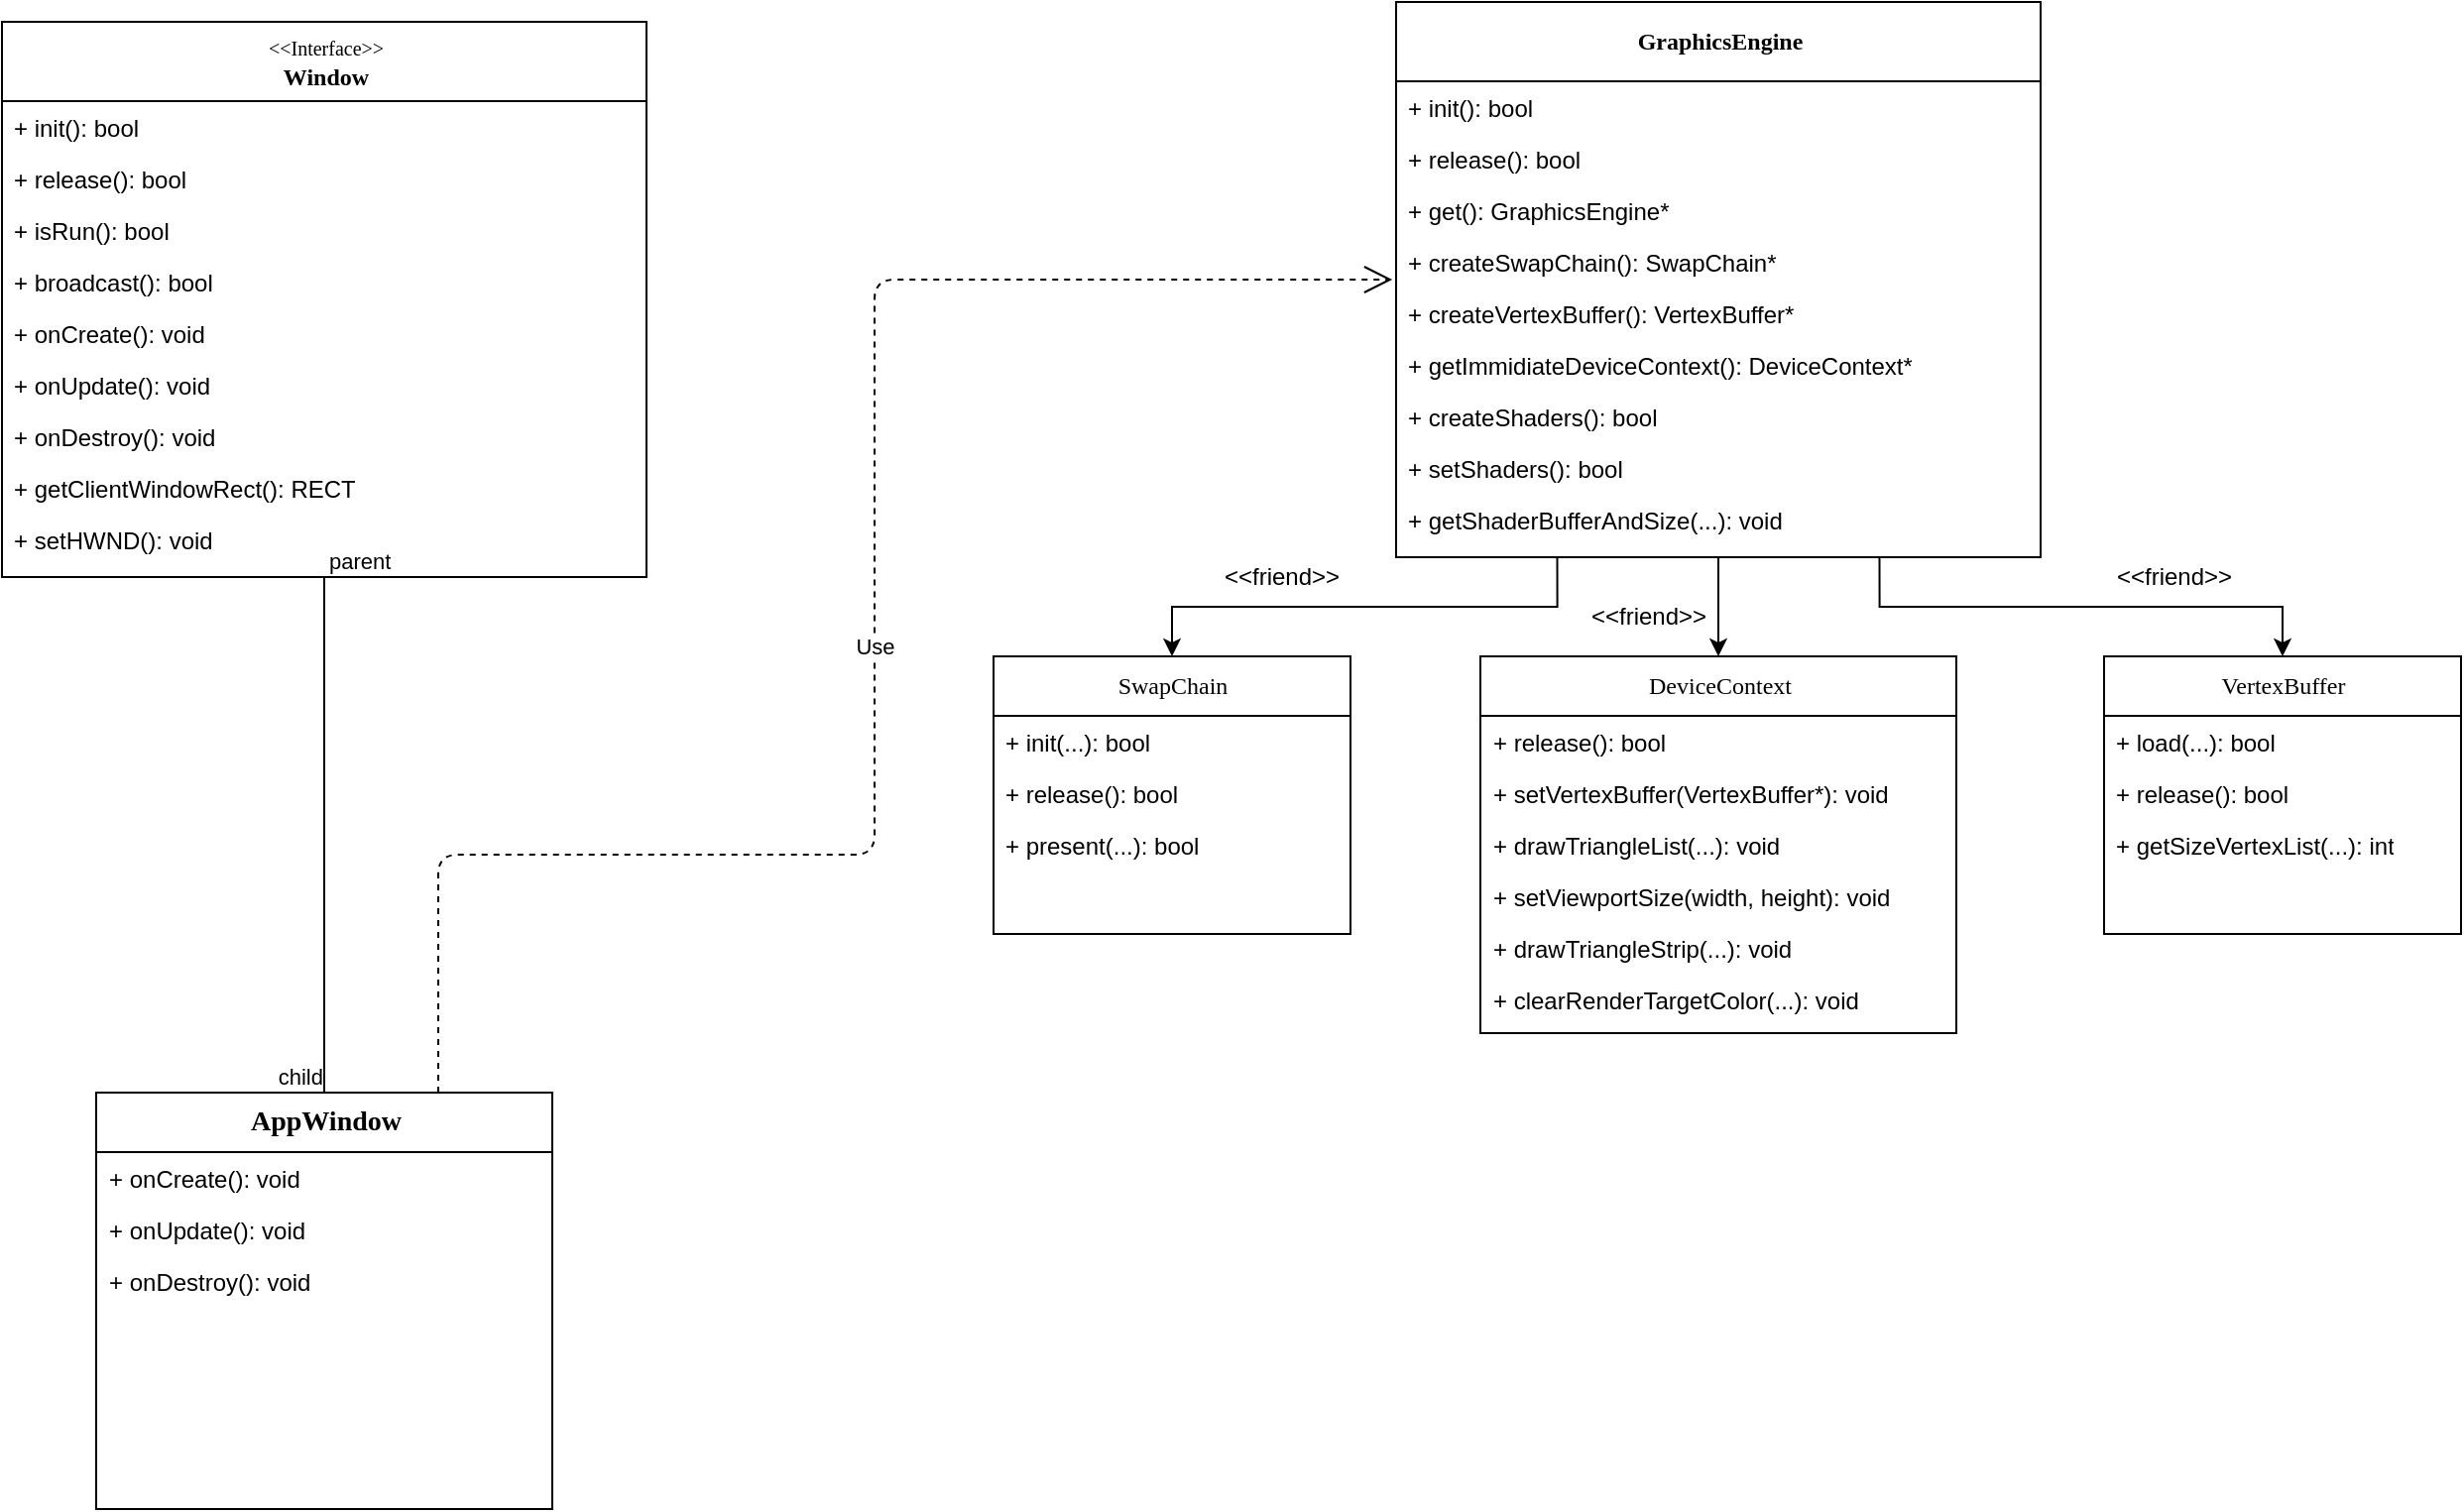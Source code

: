 <mxfile version="13.6.10" type="github"><diagram name="Page-1" id="c4acf3e9-155e-7222-9cf6-157b1a14988f"><mxGraphModel dx="2272" dy="741" grid="1" gridSize="10" guides="1" tooltips="1" connect="1" arrows="1" fold="1" page="1" pageScale="1" pageWidth="850" pageHeight="1100" background="#ffffff" math="0" shadow="0"><root><mxCell id="0"/><mxCell id="1" parent="0"/><mxCell id="E3TtlKwTC4zrlAo2-bGO-26" style="edgeStyle=orthogonalEdgeStyle;rounded=0;orthogonalLoop=1;jettySize=auto;html=1;exitX=0.5;exitY=1;exitDx=0;exitDy=0;entryX=0.5;entryY=0;entryDx=0;entryDy=0;" edge="1" parent="1" source="17acba5748e5396b-30" target="E3TtlKwTC4zrlAo2-bGO-10"><mxGeometry relative="1" as="geometry"/></mxCell><mxCell id="E3TtlKwTC4zrlAo2-bGO-27" style="edgeStyle=orthogonalEdgeStyle;rounded=0;orthogonalLoop=1;jettySize=auto;html=1;exitX=0.25;exitY=1;exitDx=0;exitDy=0;entryX=0.5;entryY=0;entryDx=0;entryDy=0;" edge="1" parent="1" source="17acba5748e5396b-30" target="E3TtlKwTC4zrlAo2-bGO-21"><mxGeometry relative="1" as="geometry"/></mxCell><mxCell id="E3TtlKwTC4zrlAo2-bGO-28" style="edgeStyle=orthogonalEdgeStyle;rounded=0;orthogonalLoop=1;jettySize=auto;html=1;exitX=0.75;exitY=1;exitDx=0;exitDy=0;entryX=0.5;entryY=0;entryDx=0;entryDy=0;" edge="1" parent="1" source="17acba5748e5396b-30" target="17acba5748e5396b-20"><mxGeometry relative="1" as="geometry"/></mxCell><mxCell id="17acba5748e5396b-30" value="&lt;font size=&quot;1&quot;&gt;&lt;b style=&quot;font-size: 12px&quot;&gt;GraphicsEngine&lt;/b&gt;&lt;/font&gt;" style="swimlane;html=1;fontStyle=0;childLayout=stackLayout;horizontal=1;startSize=40;fillColor=none;horizontalStack=0;resizeParent=1;resizeLast=0;collapsible=1;marginBottom=0;swimlaneFillColor=#ffffff;rounded=0;shadow=0;comic=0;labelBackgroundColor=none;strokeWidth=1;fontFamily=Verdana;fontSize=10;align=center;" parent="1" vertex="1"><mxGeometry x="263" y="10" width="325" height="280" as="geometry"/></mxCell><mxCell id="17acba5748e5396b-31" value="+ init(): bool" style="text;html=1;strokeColor=none;fillColor=none;align=left;verticalAlign=top;spacingLeft=4;spacingRight=4;whiteSpace=wrap;overflow=hidden;rotatable=0;points=[[0,0.5],[1,0.5]];portConstraint=eastwest;" parent="17acba5748e5396b-30" vertex="1"><mxGeometry y="40" width="325" height="26" as="geometry"/></mxCell><mxCell id="17acba5748e5396b-32" value="+ release(): bool" style="text;html=1;strokeColor=none;fillColor=none;align=left;verticalAlign=top;spacingLeft=4;spacingRight=4;whiteSpace=wrap;overflow=hidden;rotatable=0;points=[[0,0.5],[1,0.5]];portConstraint=eastwest;" parent="17acba5748e5396b-30" vertex="1"><mxGeometry y="66" width="325" height="26" as="geometry"/></mxCell><mxCell id="17acba5748e5396b-33" value="&lt;div&gt;+ get(): GraphicsEngine*&lt;/div&gt;&lt;div&gt;&lt;br&gt;&lt;/div&gt;" style="text;html=1;strokeColor=none;fillColor=none;align=left;verticalAlign=top;spacingLeft=4;spacingRight=4;whiteSpace=wrap;overflow=hidden;rotatable=0;points=[[0,0.5],[1,0.5]];portConstraint=eastwest;" parent="17acba5748e5396b-30" vertex="1"><mxGeometry y="92" width="325" height="26" as="geometry"/></mxCell><mxCell id="E3TtlKwTC4zrlAo2-bGO-3" value="+ createSwapChain(): SwapChain*" style="text;html=1;strokeColor=none;fillColor=none;align=left;verticalAlign=top;spacingLeft=4;spacingRight=4;whiteSpace=wrap;overflow=hidden;rotatable=0;points=[[0,0.5],[1,0.5]];portConstraint=eastwest;" vertex="1" parent="17acba5748e5396b-30"><mxGeometry y="118" width="325" height="26" as="geometry"/></mxCell><mxCell id="E3TtlKwTC4zrlAo2-bGO-4" value="+ createVertexBuffer(): VertexBuffer*" style="text;html=1;strokeColor=none;fillColor=none;align=left;verticalAlign=top;spacingLeft=4;spacingRight=4;whiteSpace=wrap;overflow=hidden;rotatable=0;points=[[0,0.5],[1,0.5]];portConstraint=eastwest;" vertex="1" parent="17acba5748e5396b-30"><mxGeometry y="144" width="325" height="26" as="geometry"/></mxCell><mxCell id="E3TtlKwTC4zrlAo2-bGO-6" value="+ getImmidiateDeviceContext(): DeviceContext*" style="text;html=1;strokeColor=none;fillColor=none;align=left;verticalAlign=top;spacingLeft=4;spacingRight=4;whiteSpace=wrap;overflow=hidden;rotatable=0;points=[[0,0.5],[1,0.5]];portConstraint=eastwest;" vertex="1" parent="17acba5748e5396b-30"><mxGeometry y="170" width="325" height="26" as="geometry"/></mxCell><mxCell id="E3TtlKwTC4zrlAo2-bGO-7" value="+ createShaders(): bool" style="text;html=1;strokeColor=none;fillColor=none;align=left;verticalAlign=top;spacingLeft=4;spacingRight=4;whiteSpace=wrap;overflow=hidden;rotatable=0;points=[[0,0.5],[1,0.5]];portConstraint=eastwest;" vertex="1" parent="17acba5748e5396b-30"><mxGeometry y="196" width="325" height="26" as="geometry"/></mxCell><mxCell id="E3TtlKwTC4zrlAo2-bGO-8" value="+ setShaders(): bool" style="text;html=1;strokeColor=none;fillColor=none;align=left;verticalAlign=top;spacingLeft=4;spacingRight=4;whiteSpace=wrap;overflow=hidden;rotatable=0;points=[[0,0.5],[1,0.5]];portConstraint=eastwest;" vertex="1" parent="17acba5748e5396b-30"><mxGeometry y="222" width="325" height="26" as="geometry"/></mxCell><mxCell id="E3TtlKwTC4zrlAo2-bGO-9" value="+ getShaderBufferAndSize(...): void" style="text;html=1;strokeColor=none;fillColor=none;align=left;verticalAlign=top;spacingLeft=4;spacingRight=4;whiteSpace=wrap;overflow=hidden;rotatable=0;points=[[0,0.5],[1,0.5]];portConstraint=eastwest;" vertex="1" parent="17acba5748e5396b-30"><mxGeometry y="248" width="325" height="26" as="geometry"/></mxCell><mxCell id="E3TtlKwTC4zrlAo2-bGO-10" value="&lt;font style=&quot;font-size: 12px&quot;&gt;DeviceContex&lt;/font&gt;&lt;font style=&quot;font-size: 12px&quot;&gt;t&lt;/font&gt;" style="swimlane;html=1;fontStyle=0;childLayout=stackLayout;horizontal=1;startSize=30;fillColor=none;horizontalStack=0;resizeParent=1;resizeLast=0;collapsible=1;marginBottom=0;swimlaneFillColor=#ffffff;rounded=0;shadow=0;comic=0;labelBackgroundColor=none;strokeWidth=1;fontFamily=Verdana;fontSize=10;align=center;" vertex="1" parent="1"><mxGeometry x="305.5" y="340" width="240" height="190" as="geometry"/></mxCell><mxCell id="E3TtlKwTC4zrlAo2-bGO-11" value="+ release(): bool" style="text;html=1;strokeColor=none;fillColor=none;align=left;verticalAlign=top;spacingLeft=4;spacingRight=4;whiteSpace=wrap;overflow=hidden;rotatable=0;points=[[0,0.5],[1,0.5]];portConstraint=eastwest;" vertex="1" parent="E3TtlKwTC4zrlAo2-bGO-10"><mxGeometry y="30" width="240" height="26" as="geometry"/></mxCell><mxCell id="E3TtlKwTC4zrlAo2-bGO-12" value="+ setVertexBuffer(VertexBuffer*): void" style="text;html=1;strokeColor=none;fillColor=none;align=left;verticalAlign=top;spacingLeft=4;spacingRight=4;whiteSpace=wrap;overflow=hidden;rotatable=0;points=[[0,0.5],[1,0.5]];portConstraint=eastwest;" vertex="1" parent="E3TtlKwTC4zrlAo2-bGO-10"><mxGeometry y="56" width="240" height="26" as="geometry"/></mxCell><mxCell id="E3TtlKwTC4zrlAo2-bGO-13" value="+ drawTriangleList(...): void" style="text;html=1;strokeColor=none;fillColor=none;align=left;verticalAlign=top;spacingLeft=4;spacingRight=4;whiteSpace=wrap;overflow=hidden;rotatable=0;points=[[0,0.5],[1,0.5]];portConstraint=eastwest;" vertex="1" parent="E3TtlKwTC4zrlAo2-bGO-10"><mxGeometry y="82" width="240" height="26" as="geometry"/></mxCell><mxCell id="E3TtlKwTC4zrlAo2-bGO-18" value="+ setViewportSize(width, height): void" style="text;html=1;strokeColor=none;fillColor=none;align=left;verticalAlign=top;spacingLeft=4;spacingRight=4;whiteSpace=wrap;overflow=hidden;rotatable=0;points=[[0,0.5],[1,0.5]];portConstraint=eastwest;" vertex="1" parent="E3TtlKwTC4zrlAo2-bGO-10"><mxGeometry y="108" width="240" height="26" as="geometry"/></mxCell><mxCell id="E3TtlKwTC4zrlAo2-bGO-19" value="+ drawTriangleStrip(...): void" style="text;html=1;strokeColor=none;fillColor=none;align=left;verticalAlign=top;spacingLeft=4;spacingRight=4;whiteSpace=wrap;overflow=hidden;rotatable=0;points=[[0,0.5],[1,0.5]];portConstraint=eastwest;" vertex="1" parent="E3TtlKwTC4zrlAo2-bGO-10"><mxGeometry y="134" width="240" height="26" as="geometry"/></mxCell><mxCell id="E3TtlKwTC4zrlAo2-bGO-20" value="+ clearRenderTargetColor(...): void" style="text;html=1;strokeColor=none;fillColor=none;align=left;verticalAlign=top;spacingLeft=4;spacingRight=4;whiteSpace=wrap;overflow=hidden;rotatable=0;points=[[0,0.5],[1,0.5]];portConstraint=eastwest;" vertex="1" parent="E3TtlKwTC4zrlAo2-bGO-10"><mxGeometry y="160" width="240" height="26" as="geometry"/></mxCell><mxCell id="E3TtlKwTC4zrlAo2-bGO-21" value="&lt;font style=&quot;font-size: 12px&quot;&gt;SwapChain&lt;/font&gt;" style="swimlane;html=1;fontStyle=0;childLayout=stackLayout;horizontal=1;startSize=30;fillColor=none;horizontalStack=0;resizeParent=1;resizeLast=0;collapsible=1;marginBottom=0;swimlaneFillColor=#ffffff;rounded=0;shadow=0;comic=0;labelBackgroundColor=none;strokeWidth=1;fontFamily=Verdana;fontSize=10;align=center;" vertex="1" parent="1"><mxGeometry x="60" y="340" width="180" height="140" as="geometry"/></mxCell><mxCell id="E3TtlKwTC4zrlAo2-bGO-22" value="+ init(...): bool" style="text;html=1;strokeColor=none;fillColor=none;align=left;verticalAlign=top;spacingLeft=4;spacingRight=4;whiteSpace=wrap;overflow=hidden;rotatable=0;points=[[0,0.5],[1,0.5]];portConstraint=eastwest;" vertex="1" parent="E3TtlKwTC4zrlAo2-bGO-21"><mxGeometry y="30" width="180" height="26" as="geometry"/></mxCell><mxCell id="E3TtlKwTC4zrlAo2-bGO-23" value="+ release(): bool" style="text;html=1;strokeColor=none;fillColor=none;align=left;verticalAlign=top;spacingLeft=4;spacingRight=4;whiteSpace=wrap;overflow=hidden;rotatable=0;points=[[0,0.5],[1,0.5]];portConstraint=eastwest;" vertex="1" parent="E3TtlKwTC4zrlAo2-bGO-21"><mxGeometry y="56" width="180" height="26" as="geometry"/></mxCell><mxCell id="E3TtlKwTC4zrlAo2-bGO-24" value="+ present(...): bool" style="text;html=1;strokeColor=none;fillColor=none;align=left;verticalAlign=top;spacingLeft=4;spacingRight=4;whiteSpace=wrap;overflow=hidden;rotatable=0;points=[[0,0.5],[1,0.5]];portConstraint=eastwest;" vertex="1" parent="E3TtlKwTC4zrlAo2-bGO-21"><mxGeometry y="82" width="180" height="26" as="geometry"/></mxCell><mxCell id="17acba5748e5396b-20" value="&lt;font style=&quot;font-size: 12px&quot;&gt;VertexBuffer&lt;/font&gt;" style="swimlane;html=1;fontStyle=0;childLayout=stackLayout;horizontal=1;startSize=30;fillColor=none;horizontalStack=0;resizeParent=1;resizeLast=0;collapsible=1;marginBottom=0;swimlaneFillColor=#ffffff;rounded=0;shadow=0;comic=0;labelBackgroundColor=none;strokeWidth=1;fontFamily=Verdana;fontSize=10;align=center;" parent="1" vertex="1"><mxGeometry x="620" y="340" width="180" height="140" as="geometry"/></mxCell><mxCell id="17acba5748e5396b-21" value="+ load(...): bool" style="text;html=1;strokeColor=none;fillColor=none;align=left;verticalAlign=top;spacingLeft=4;spacingRight=4;whiteSpace=wrap;overflow=hidden;rotatable=0;points=[[0,0.5],[1,0.5]];portConstraint=eastwest;" parent="17acba5748e5396b-20" vertex="1"><mxGeometry y="30" width="180" height="26" as="geometry"/></mxCell><mxCell id="17acba5748e5396b-24" value="+ release(): bool" style="text;html=1;strokeColor=none;fillColor=none;align=left;verticalAlign=top;spacingLeft=4;spacingRight=4;whiteSpace=wrap;overflow=hidden;rotatable=0;points=[[0,0.5],[1,0.5]];portConstraint=eastwest;" parent="17acba5748e5396b-20" vertex="1"><mxGeometry y="56" width="180" height="26" as="geometry"/></mxCell><mxCell id="17acba5748e5396b-26" value="+ getSizeVertexList(...): int" style="text;html=1;strokeColor=none;fillColor=none;align=left;verticalAlign=top;spacingLeft=4;spacingRight=4;whiteSpace=wrap;overflow=hidden;rotatable=0;points=[[0,0.5],[1,0.5]];portConstraint=eastwest;" parent="17acba5748e5396b-20" vertex="1"><mxGeometry y="82" width="180" height="26" as="geometry"/></mxCell><mxCell id="E3TtlKwTC4zrlAo2-bGO-29" value="&lt;div&gt;&lt;font style=&quot;font-size: 12px&quot;&gt;&lt;span style=&quot;font-size: 11px&quot;&gt;&lt;font style=&quot;font-size: 10px&quot;&gt;&amp;lt;&amp;lt;Interface&amp;gt;&lt;/font&gt;&lt;/span&gt;&lt;font size=&quot;1&quot;&gt;&lt;span&gt;&amp;gt;&lt;/span&gt;&lt;/font&gt;&lt;b style=&quot;font-size: 11px&quot;&gt;&lt;br&gt;&lt;/b&gt;&lt;/font&gt;&lt;/div&gt;&lt;div&gt;&lt;font style=&quot;font-size: 12px&quot;&gt;&lt;b&gt;Window&lt;/b&gt;&lt;/font&gt;&lt;/div&gt;" style="swimlane;html=1;fontStyle=0;childLayout=stackLayout;horizontal=1;startSize=40;fillColor=none;horizontalStack=0;resizeParent=1;resizeLast=0;collapsible=1;marginBottom=0;swimlaneFillColor=#ffffff;rounded=0;shadow=0;comic=0;labelBackgroundColor=none;strokeWidth=1;fontFamily=Verdana;fontSize=10;align=center;" vertex="1" parent="1"><mxGeometry x="-440" y="20" width="325" height="280" as="geometry"/></mxCell><mxCell id="E3TtlKwTC4zrlAo2-bGO-30" value="+ init(): bool" style="text;html=1;strokeColor=none;fillColor=none;align=left;verticalAlign=top;spacingLeft=4;spacingRight=4;whiteSpace=wrap;overflow=hidden;rotatable=0;points=[[0,0.5],[1,0.5]];portConstraint=eastwest;" vertex="1" parent="E3TtlKwTC4zrlAo2-bGO-29"><mxGeometry y="40" width="325" height="26" as="geometry"/></mxCell><mxCell id="E3TtlKwTC4zrlAo2-bGO-31" value="+ release(): bool" style="text;html=1;strokeColor=none;fillColor=none;align=left;verticalAlign=top;spacingLeft=4;spacingRight=4;whiteSpace=wrap;overflow=hidden;rotatable=0;points=[[0,0.5],[1,0.5]];portConstraint=eastwest;" vertex="1" parent="E3TtlKwTC4zrlAo2-bGO-29"><mxGeometry y="66" width="325" height="26" as="geometry"/></mxCell><mxCell id="E3TtlKwTC4zrlAo2-bGO-32" value="+ isRun(): bool" style="text;html=1;strokeColor=none;fillColor=none;align=left;verticalAlign=top;spacingLeft=4;spacingRight=4;whiteSpace=wrap;overflow=hidden;rotatable=0;points=[[0,0.5],[1,0.5]];portConstraint=eastwest;" vertex="1" parent="E3TtlKwTC4zrlAo2-bGO-29"><mxGeometry y="92" width="325" height="26" as="geometry"/></mxCell><mxCell id="E3TtlKwTC4zrlAo2-bGO-33" value="+ broadcast(): bool" style="text;html=1;strokeColor=none;fillColor=none;align=left;verticalAlign=top;spacingLeft=4;spacingRight=4;whiteSpace=wrap;overflow=hidden;rotatable=0;points=[[0,0.5],[1,0.5]];portConstraint=eastwest;" vertex="1" parent="E3TtlKwTC4zrlAo2-bGO-29"><mxGeometry y="118" width="325" height="26" as="geometry"/></mxCell><mxCell id="E3TtlKwTC4zrlAo2-bGO-34" value="+ onCreate(): void" style="text;html=1;strokeColor=none;fillColor=none;align=left;verticalAlign=top;spacingLeft=4;spacingRight=4;whiteSpace=wrap;overflow=hidden;rotatable=0;points=[[0,0.5],[1,0.5]];portConstraint=eastwest;" vertex="1" parent="E3TtlKwTC4zrlAo2-bGO-29"><mxGeometry y="144" width="325" height="26" as="geometry"/></mxCell><mxCell id="E3TtlKwTC4zrlAo2-bGO-35" value="+ onUpdate(): void" style="text;html=1;strokeColor=none;fillColor=none;align=left;verticalAlign=top;spacingLeft=4;spacingRight=4;whiteSpace=wrap;overflow=hidden;rotatable=0;points=[[0,0.5],[1,0.5]];portConstraint=eastwest;" vertex="1" parent="E3TtlKwTC4zrlAo2-bGO-29"><mxGeometry y="170" width="325" height="26" as="geometry"/></mxCell><mxCell id="E3TtlKwTC4zrlAo2-bGO-36" value="+ onDestroy(): void" style="text;html=1;strokeColor=none;fillColor=none;align=left;verticalAlign=top;spacingLeft=4;spacingRight=4;whiteSpace=wrap;overflow=hidden;rotatable=0;points=[[0,0.5],[1,0.5]];portConstraint=eastwest;" vertex="1" parent="E3TtlKwTC4zrlAo2-bGO-29"><mxGeometry y="196" width="325" height="26" as="geometry"/></mxCell><mxCell id="E3TtlKwTC4zrlAo2-bGO-37" value="+ getClientWindowRect(): RECT" style="text;html=1;strokeColor=none;fillColor=none;align=left;verticalAlign=top;spacingLeft=4;spacingRight=4;whiteSpace=wrap;overflow=hidden;rotatable=0;points=[[0,0.5],[1,0.5]];portConstraint=eastwest;" vertex="1" parent="E3TtlKwTC4zrlAo2-bGO-29"><mxGeometry y="222" width="325" height="26" as="geometry"/></mxCell><mxCell id="E3TtlKwTC4zrlAo2-bGO-38" value="+ setHWND(): void" style="text;html=1;strokeColor=none;fillColor=none;align=left;verticalAlign=top;spacingLeft=4;spacingRight=4;whiteSpace=wrap;overflow=hidden;rotatable=0;points=[[0,0.5],[1,0.5]];portConstraint=eastwest;" vertex="1" parent="E3TtlKwTC4zrlAo2-bGO-29"><mxGeometry y="248" width="325" height="26" as="geometry"/></mxCell><mxCell id="E3TtlKwTC4zrlAo2-bGO-39" value="&amp;lt;&amp;lt;friend&amp;gt;&amp;gt;" style="text;html=1;align=center;verticalAlign=middle;resizable=0;points=[];autosize=1;" vertex="1" parent="1"><mxGeometry x="170" y="290" width="70" height="20" as="geometry"/></mxCell><mxCell id="E3TtlKwTC4zrlAo2-bGO-40" value="&amp;lt;&amp;lt;friend&amp;gt;&amp;gt;" style="text;html=1;align=center;verticalAlign=middle;resizable=0;points=[];autosize=1;" vertex="1" parent="1"><mxGeometry x="355" y="310" width="70" height="20" as="geometry"/></mxCell><mxCell id="E3TtlKwTC4zrlAo2-bGO-41" value="&amp;lt;&amp;lt;friend&amp;gt;&amp;gt;" style="text;html=1;align=center;verticalAlign=middle;resizable=0;points=[];autosize=1;" vertex="1" parent="1"><mxGeometry x="620" y="290" width="70" height="20" as="geometry"/></mxCell><mxCell id="E3TtlKwTC4zrlAo2-bGO-48" value="" style="endArrow=none;html=1;edgeStyle=orthogonalEdgeStyle;exitX=0.5;exitY=1;exitDx=0;exitDy=0;entryX=0.5;entryY=0;entryDx=0;entryDy=0;" edge="1" parent="1" source="E3TtlKwTC4zrlAo2-bGO-29" target="E3TtlKwTC4zrlAo2-bGO-43"><mxGeometry relative="1" as="geometry"><mxPoint x="-40" y="450" as="sourcePoint"/><mxPoint x="120" y="450" as="targetPoint"/></mxGeometry></mxCell><mxCell id="E3TtlKwTC4zrlAo2-bGO-49" value="parent" style="edgeLabel;resizable=0;html=1;align=left;verticalAlign=bottom;" connectable="0" vertex="1" parent="E3TtlKwTC4zrlAo2-bGO-48"><mxGeometry x="-1" relative="1" as="geometry"/></mxCell><mxCell id="E3TtlKwTC4zrlAo2-bGO-50" value="child" style="edgeLabel;resizable=0;html=1;align=right;verticalAlign=bottom;" connectable="0" vertex="1" parent="E3TtlKwTC4zrlAo2-bGO-48"><mxGeometry x="1" relative="1" as="geometry"/></mxCell><mxCell id="E3TtlKwTC4zrlAo2-bGO-43" value="&lt;font style=&quot;font-size: 14px&quot;&gt;&lt;b&gt;AppWindow&lt;/b&gt;&lt;/font&gt;" style="swimlane;html=1;fontStyle=0;childLayout=stackLayout;horizontal=1;startSize=30;fillColor=none;horizontalStack=0;resizeParent=1;resizeLast=0;collapsible=1;marginBottom=0;swimlaneFillColor=#ffffff;rounded=0;shadow=0;comic=0;labelBackgroundColor=none;strokeWidth=1;fontFamily=Verdana;fontSize=10;align=center;" vertex="1" parent="1"><mxGeometry x="-392.5" y="560" width="230" height="210" as="geometry"/></mxCell><mxCell id="E3TtlKwTC4zrlAo2-bGO-44" value="+ onCreate(): void" style="text;html=1;strokeColor=none;fillColor=none;align=left;verticalAlign=top;spacingLeft=4;spacingRight=4;whiteSpace=wrap;overflow=hidden;rotatable=0;points=[[0,0.5],[1,0.5]];portConstraint=eastwest;" vertex="1" parent="E3TtlKwTC4zrlAo2-bGO-43"><mxGeometry y="30" width="230" height="26" as="geometry"/></mxCell><mxCell id="E3TtlKwTC4zrlAo2-bGO-45" value="+ onUpdate(): void" style="text;html=1;strokeColor=none;fillColor=none;align=left;verticalAlign=top;spacingLeft=4;spacingRight=4;whiteSpace=wrap;overflow=hidden;rotatable=0;points=[[0,0.5],[1,0.5]];portConstraint=eastwest;" vertex="1" parent="E3TtlKwTC4zrlAo2-bGO-43"><mxGeometry y="56" width="230" height="26" as="geometry"/></mxCell><mxCell id="E3TtlKwTC4zrlAo2-bGO-46" value="+ onDestroy(): void" style="text;html=1;strokeColor=none;fillColor=none;align=left;verticalAlign=top;spacingLeft=4;spacingRight=4;whiteSpace=wrap;overflow=hidden;rotatable=0;points=[[0,0.5],[1,0.5]];portConstraint=eastwest;" vertex="1" parent="E3TtlKwTC4zrlAo2-bGO-43"><mxGeometry y="82" width="230" height="26" as="geometry"/></mxCell><mxCell id="E3TtlKwTC4zrlAo2-bGO-53" value="Use" style="endArrow=open;endSize=12;dashed=1;html=1;exitX=0.75;exitY=0;exitDx=0;exitDy=0;entryX=-0.006;entryY=0.846;entryDx=0;entryDy=0;entryPerimeter=0;" edge="1" parent="1" source="E3TtlKwTC4zrlAo2-bGO-43" target="E3TtlKwTC4zrlAo2-bGO-3"><mxGeometry width="160" relative="1" as="geometry"><mxPoint x="-40" y="450" as="sourcePoint"/><mxPoint x="120" y="450" as="targetPoint"/><Array as="points"><mxPoint x="-220" y="440"/><mxPoint y="440"/><mxPoint y="150"/></Array></mxGeometry></mxCell></root></mxGraphModel></diagram></mxfile>